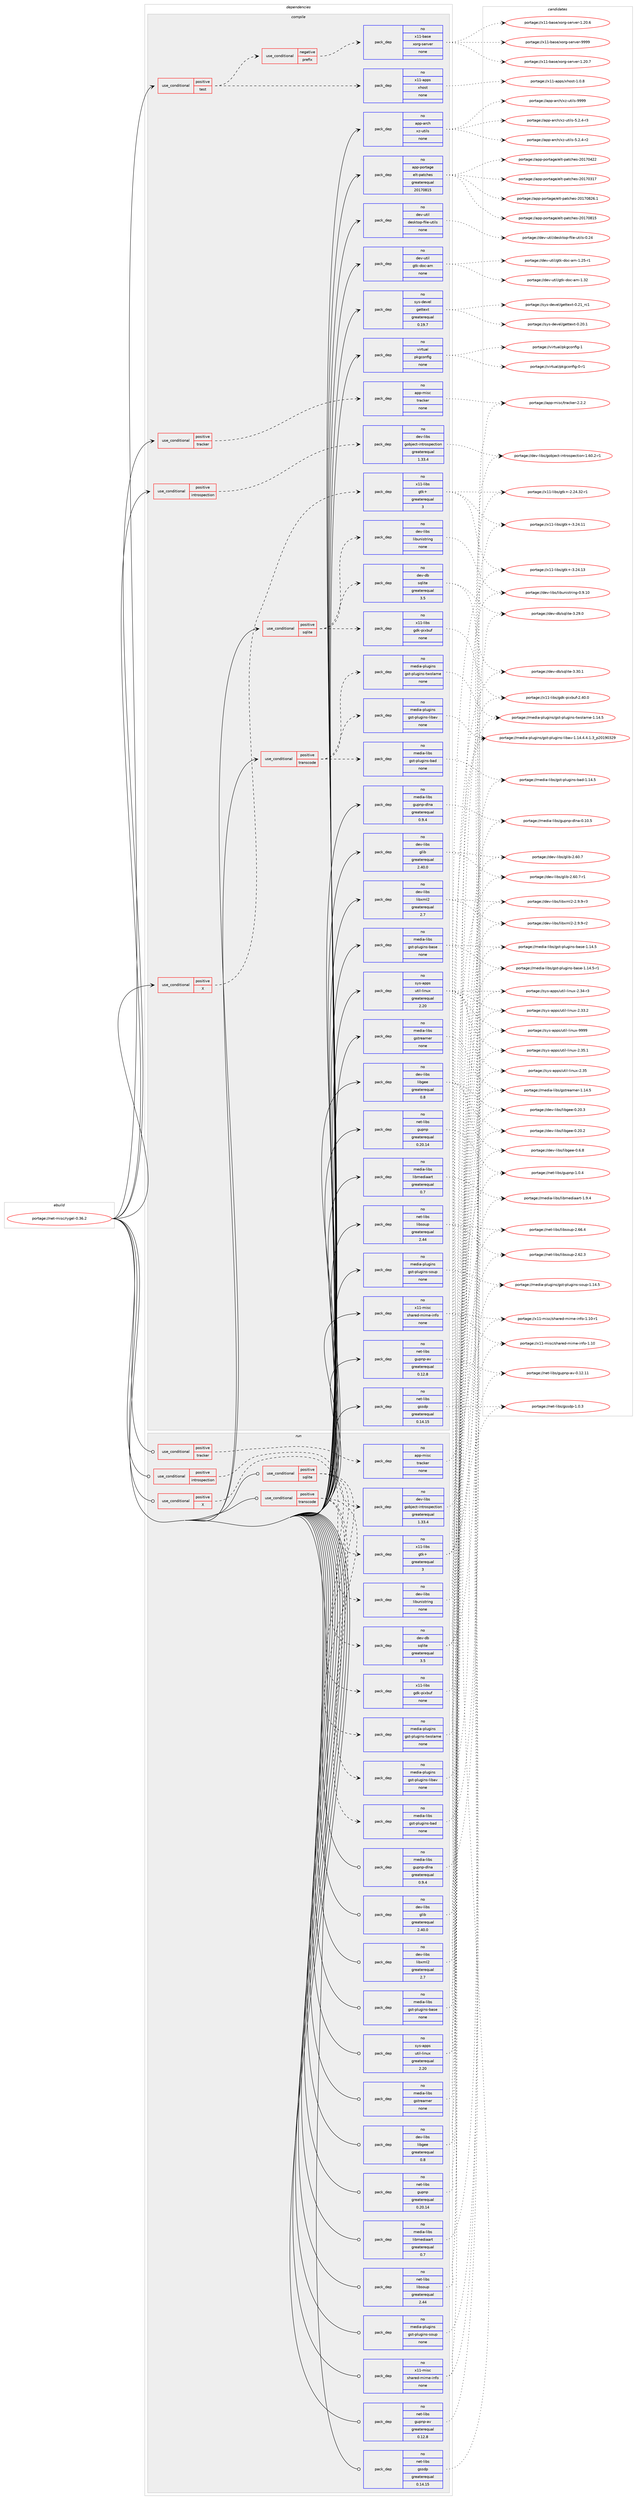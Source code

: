 digraph prolog {

# *************
# Graph options
# *************

newrank=true;
concentrate=true;
compound=true;
graph [rankdir=LR,fontname=Helvetica,fontsize=10,ranksep=1.5];#, ranksep=2.5, nodesep=0.2];
edge  [arrowhead=vee];
node  [fontname=Helvetica,fontsize=10];

# **********
# The ebuild
# **********

subgraph cluster_leftcol {
color=gray;
rank=same;
label=<<i>ebuild</i>>;
id [label="portage://net-misc/rygel-0.36.2", color=red, width=4, href="../net-misc/rygel-0.36.2.svg"];
}

# ****************
# The dependencies
# ****************

subgraph cluster_midcol {
color=gray;
label=<<i>dependencies</i>>;
subgraph cluster_compile {
fillcolor="#eeeeee";
style=filled;
label=<<i>compile</i>>;
subgraph cond25374 {
dependency123563 [label=<<TABLE BORDER="0" CELLBORDER="1" CELLSPACING="0" CELLPADDING="4"><TR><TD ROWSPAN="3" CELLPADDING="10">use_conditional</TD></TR><TR><TD>positive</TD></TR><TR><TD>X</TD></TR></TABLE>>, shape=none, color=red];
subgraph pack96148 {
dependency123564 [label=<<TABLE BORDER="0" CELLBORDER="1" CELLSPACING="0" CELLPADDING="4" WIDTH="220"><TR><TD ROWSPAN="6" CELLPADDING="30">pack_dep</TD></TR><TR><TD WIDTH="110">no</TD></TR><TR><TD>x11-libs</TD></TR><TR><TD>gtk+</TD></TR><TR><TD>greaterequal</TD></TR><TR><TD>3</TD></TR></TABLE>>, shape=none, color=blue];
}
dependency123563:e -> dependency123564:w [weight=20,style="dashed",arrowhead="vee"];
}
id:e -> dependency123563:w [weight=20,style="solid",arrowhead="vee"];
subgraph cond25375 {
dependency123565 [label=<<TABLE BORDER="0" CELLBORDER="1" CELLSPACING="0" CELLPADDING="4"><TR><TD ROWSPAN="3" CELLPADDING="10">use_conditional</TD></TR><TR><TD>positive</TD></TR><TR><TD>introspection</TD></TR></TABLE>>, shape=none, color=red];
subgraph pack96149 {
dependency123566 [label=<<TABLE BORDER="0" CELLBORDER="1" CELLSPACING="0" CELLPADDING="4" WIDTH="220"><TR><TD ROWSPAN="6" CELLPADDING="30">pack_dep</TD></TR><TR><TD WIDTH="110">no</TD></TR><TR><TD>dev-libs</TD></TR><TR><TD>gobject-introspection</TD></TR><TR><TD>greaterequal</TD></TR><TR><TD>1.33.4</TD></TR></TABLE>>, shape=none, color=blue];
}
dependency123565:e -> dependency123566:w [weight=20,style="dashed",arrowhead="vee"];
}
id:e -> dependency123565:w [weight=20,style="solid",arrowhead="vee"];
subgraph cond25376 {
dependency123567 [label=<<TABLE BORDER="0" CELLBORDER="1" CELLSPACING="0" CELLPADDING="4"><TR><TD ROWSPAN="3" CELLPADDING="10">use_conditional</TD></TR><TR><TD>positive</TD></TR><TR><TD>sqlite</TD></TR></TABLE>>, shape=none, color=red];
subgraph pack96150 {
dependency123568 [label=<<TABLE BORDER="0" CELLBORDER="1" CELLSPACING="0" CELLPADDING="4" WIDTH="220"><TR><TD ROWSPAN="6" CELLPADDING="30">pack_dep</TD></TR><TR><TD WIDTH="110">no</TD></TR><TR><TD>dev-db</TD></TR><TR><TD>sqlite</TD></TR><TR><TD>greaterequal</TD></TR><TR><TD>3.5</TD></TR></TABLE>>, shape=none, color=blue];
}
dependency123567:e -> dependency123568:w [weight=20,style="dashed",arrowhead="vee"];
subgraph pack96151 {
dependency123569 [label=<<TABLE BORDER="0" CELLBORDER="1" CELLSPACING="0" CELLPADDING="4" WIDTH="220"><TR><TD ROWSPAN="6" CELLPADDING="30">pack_dep</TD></TR><TR><TD WIDTH="110">no</TD></TR><TR><TD>dev-libs</TD></TR><TR><TD>libunistring</TD></TR><TR><TD>none</TD></TR><TR><TD></TD></TR></TABLE>>, shape=none, color=blue];
}
dependency123567:e -> dependency123569:w [weight=20,style="dashed",arrowhead="vee"];
subgraph pack96152 {
dependency123570 [label=<<TABLE BORDER="0" CELLBORDER="1" CELLSPACING="0" CELLPADDING="4" WIDTH="220"><TR><TD ROWSPAN="6" CELLPADDING="30">pack_dep</TD></TR><TR><TD WIDTH="110">no</TD></TR><TR><TD>x11-libs</TD></TR><TR><TD>gdk-pixbuf</TD></TR><TR><TD>none</TD></TR><TR><TD></TD></TR></TABLE>>, shape=none, color=blue];
}
dependency123567:e -> dependency123570:w [weight=20,style="dashed",arrowhead="vee"];
}
id:e -> dependency123567:w [weight=20,style="solid",arrowhead="vee"];
subgraph cond25377 {
dependency123571 [label=<<TABLE BORDER="0" CELLBORDER="1" CELLSPACING="0" CELLPADDING="4"><TR><TD ROWSPAN="3" CELLPADDING="10">use_conditional</TD></TR><TR><TD>positive</TD></TR><TR><TD>test</TD></TR></TABLE>>, shape=none, color=red];
subgraph cond25378 {
dependency123572 [label=<<TABLE BORDER="0" CELLBORDER="1" CELLSPACING="0" CELLPADDING="4"><TR><TD ROWSPAN="3" CELLPADDING="10">use_conditional</TD></TR><TR><TD>negative</TD></TR><TR><TD>prefix</TD></TR></TABLE>>, shape=none, color=red];
subgraph pack96153 {
dependency123573 [label=<<TABLE BORDER="0" CELLBORDER="1" CELLSPACING="0" CELLPADDING="4" WIDTH="220"><TR><TD ROWSPAN="6" CELLPADDING="30">pack_dep</TD></TR><TR><TD WIDTH="110">no</TD></TR><TR><TD>x11-base</TD></TR><TR><TD>xorg-server</TD></TR><TR><TD>none</TD></TR><TR><TD></TD></TR></TABLE>>, shape=none, color=blue];
}
dependency123572:e -> dependency123573:w [weight=20,style="dashed",arrowhead="vee"];
}
dependency123571:e -> dependency123572:w [weight=20,style="dashed",arrowhead="vee"];
subgraph pack96154 {
dependency123574 [label=<<TABLE BORDER="0" CELLBORDER="1" CELLSPACING="0" CELLPADDING="4" WIDTH="220"><TR><TD ROWSPAN="6" CELLPADDING="30">pack_dep</TD></TR><TR><TD WIDTH="110">no</TD></TR><TR><TD>x11-apps</TD></TR><TR><TD>xhost</TD></TR><TR><TD>none</TD></TR><TR><TD></TD></TR></TABLE>>, shape=none, color=blue];
}
dependency123571:e -> dependency123574:w [weight=20,style="dashed",arrowhead="vee"];
}
id:e -> dependency123571:w [weight=20,style="solid",arrowhead="vee"];
subgraph cond25379 {
dependency123575 [label=<<TABLE BORDER="0" CELLBORDER="1" CELLSPACING="0" CELLPADDING="4"><TR><TD ROWSPAN="3" CELLPADDING="10">use_conditional</TD></TR><TR><TD>positive</TD></TR><TR><TD>tracker</TD></TR></TABLE>>, shape=none, color=red];
subgraph pack96155 {
dependency123576 [label=<<TABLE BORDER="0" CELLBORDER="1" CELLSPACING="0" CELLPADDING="4" WIDTH="220"><TR><TD ROWSPAN="6" CELLPADDING="30">pack_dep</TD></TR><TR><TD WIDTH="110">no</TD></TR><TR><TD>app-misc</TD></TR><TR><TD>tracker</TD></TR><TR><TD>none</TD></TR><TR><TD></TD></TR></TABLE>>, shape=none, color=blue];
}
dependency123575:e -> dependency123576:w [weight=20,style="dashed",arrowhead="vee"];
}
id:e -> dependency123575:w [weight=20,style="solid",arrowhead="vee"];
subgraph cond25380 {
dependency123577 [label=<<TABLE BORDER="0" CELLBORDER="1" CELLSPACING="0" CELLPADDING="4"><TR><TD ROWSPAN="3" CELLPADDING="10">use_conditional</TD></TR><TR><TD>positive</TD></TR><TR><TD>transcode</TD></TR></TABLE>>, shape=none, color=red];
subgraph pack96156 {
dependency123578 [label=<<TABLE BORDER="0" CELLBORDER="1" CELLSPACING="0" CELLPADDING="4" WIDTH="220"><TR><TD ROWSPAN="6" CELLPADDING="30">pack_dep</TD></TR><TR><TD WIDTH="110">no</TD></TR><TR><TD>media-libs</TD></TR><TR><TD>gst-plugins-bad</TD></TR><TR><TD>none</TD></TR><TR><TD></TD></TR></TABLE>>, shape=none, color=blue];
}
dependency123577:e -> dependency123578:w [weight=20,style="dashed",arrowhead="vee"];
subgraph pack96157 {
dependency123579 [label=<<TABLE BORDER="0" CELLBORDER="1" CELLSPACING="0" CELLPADDING="4" WIDTH="220"><TR><TD ROWSPAN="6" CELLPADDING="30">pack_dep</TD></TR><TR><TD WIDTH="110">no</TD></TR><TR><TD>media-plugins</TD></TR><TR><TD>gst-plugins-twolame</TD></TR><TR><TD>none</TD></TR><TR><TD></TD></TR></TABLE>>, shape=none, color=blue];
}
dependency123577:e -> dependency123579:w [weight=20,style="dashed",arrowhead="vee"];
subgraph pack96158 {
dependency123580 [label=<<TABLE BORDER="0" CELLBORDER="1" CELLSPACING="0" CELLPADDING="4" WIDTH="220"><TR><TD ROWSPAN="6" CELLPADDING="30">pack_dep</TD></TR><TR><TD WIDTH="110">no</TD></TR><TR><TD>media-plugins</TD></TR><TR><TD>gst-plugins-libav</TD></TR><TR><TD>none</TD></TR><TR><TD></TD></TR></TABLE>>, shape=none, color=blue];
}
dependency123577:e -> dependency123580:w [weight=20,style="dashed",arrowhead="vee"];
}
id:e -> dependency123577:w [weight=20,style="solid",arrowhead="vee"];
subgraph pack96159 {
dependency123581 [label=<<TABLE BORDER="0" CELLBORDER="1" CELLSPACING="0" CELLPADDING="4" WIDTH="220"><TR><TD ROWSPAN="6" CELLPADDING="30">pack_dep</TD></TR><TR><TD WIDTH="110">no</TD></TR><TR><TD>app-arch</TD></TR><TR><TD>xz-utils</TD></TR><TR><TD>none</TD></TR><TR><TD></TD></TR></TABLE>>, shape=none, color=blue];
}
id:e -> dependency123581:w [weight=20,style="solid",arrowhead="vee"];
subgraph pack96160 {
dependency123582 [label=<<TABLE BORDER="0" CELLBORDER="1" CELLSPACING="0" CELLPADDING="4" WIDTH="220"><TR><TD ROWSPAN="6" CELLPADDING="30">pack_dep</TD></TR><TR><TD WIDTH="110">no</TD></TR><TR><TD>app-portage</TD></TR><TR><TD>elt-patches</TD></TR><TR><TD>greaterequal</TD></TR><TR><TD>20170815</TD></TR></TABLE>>, shape=none, color=blue];
}
id:e -> dependency123582:w [weight=20,style="solid",arrowhead="vee"];
subgraph pack96161 {
dependency123583 [label=<<TABLE BORDER="0" CELLBORDER="1" CELLSPACING="0" CELLPADDING="4" WIDTH="220"><TR><TD ROWSPAN="6" CELLPADDING="30">pack_dep</TD></TR><TR><TD WIDTH="110">no</TD></TR><TR><TD>dev-libs</TD></TR><TR><TD>glib</TD></TR><TR><TD>greaterequal</TD></TR><TR><TD>2.40.0</TD></TR></TABLE>>, shape=none, color=blue];
}
id:e -> dependency123583:w [weight=20,style="solid",arrowhead="vee"];
subgraph pack96162 {
dependency123584 [label=<<TABLE BORDER="0" CELLBORDER="1" CELLSPACING="0" CELLPADDING="4" WIDTH="220"><TR><TD ROWSPAN="6" CELLPADDING="30">pack_dep</TD></TR><TR><TD WIDTH="110">no</TD></TR><TR><TD>dev-libs</TD></TR><TR><TD>libgee</TD></TR><TR><TD>greaterequal</TD></TR><TR><TD>0.8</TD></TR></TABLE>>, shape=none, color=blue];
}
id:e -> dependency123584:w [weight=20,style="solid",arrowhead="vee"];
subgraph pack96163 {
dependency123585 [label=<<TABLE BORDER="0" CELLBORDER="1" CELLSPACING="0" CELLPADDING="4" WIDTH="220"><TR><TD ROWSPAN="6" CELLPADDING="30">pack_dep</TD></TR><TR><TD WIDTH="110">no</TD></TR><TR><TD>dev-libs</TD></TR><TR><TD>libxml2</TD></TR><TR><TD>greaterequal</TD></TR><TR><TD>2.7</TD></TR></TABLE>>, shape=none, color=blue];
}
id:e -> dependency123585:w [weight=20,style="solid",arrowhead="vee"];
subgraph pack96164 {
dependency123586 [label=<<TABLE BORDER="0" CELLBORDER="1" CELLSPACING="0" CELLPADDING="4" WIDTH="220"><TR><TD ROWSPAN="6" CELLPADDING="30">pack_dep</TD></TR><TR><TD WIDTH="110">no</TD></TR><TR><TD>dev-util</TD></TR><TR><TD>desktop-file-utils</TD></TR><TR><TD>none</TD></TR><TR><TD></TD></TR></TABLE>>, shape=none, color=blue];
}
id:e -> dependency123586:w [weight=20,style="solid",arrowhead="vee"];
subgraph pack96165 {
dependency123587 [label=<<TABLE BORDER="0" CELLBORDER="1" CELLSPACING="0" CELLPADDING="4" WIDTH="220"><TR><TD ROWSPAN="6" CELLPADDING="30">pack_dep</TD></TR><TR><TD WIDTH="110">no</TD></TR><TR><TD>dev-util</TD></TR><TR><TD>gtk-doc-am</TD></TR><TR><TD>none</TD></TR><TR><TD></TD></TR></TABLE>>, shape=none, color=blue];
}
id:e -> dependency123587:w [weight=20,style="solid",arrowhead="vee"];
subgraph pack96166 {
dependency123588 [label=<<TABLE BORDER="0" CELLBORDER="1" CELLSPACING="0" CELLPADDING="4" WIDTH="220"><TR><TD ROWSPAN="6" CELLPADDING="30">pack_dep</TD></TR><TR><TD WIDTH="110">no</TD></TR><TR><TD>media-libs</TD></TR><TR><TD>gst-plugins-base</TD></TR><TR><TD>none</TD></TR><TR><TD></TD></TR></TABLE>>, shape=none, color=blue];
}
id:e -> dependency123588:w [weight=20,style="solid",arrowhead="vee"];
subgraph pack96167 {
dependency123589 [label=<<TABLE BORDER="0" CELLBORDER="1" CELLSPACING="0" CELLPADDING="4" WIDTH="220"><TR><TD ROWSPAN="6" CELLPADDING="30">pack_dep</TD></TR><TR><TD WIDTH="110">no</TD></TR><TR><TD>media-libs</TD></TR><TR><TD>gstreamer</TD></TR><TR><TD>none</TD></TR><TR><TD></TD></TR></TABLE>>, shape=none, color=blue];
}
id:e -> dependency123589:w [weight=20,style="solid",arrowhead="vee"];
subgraph pack96168 {
dependency123590 [label=<<TABLE BORDER="0" CELLBORDER="1" CELLSPACING="0" CELLPADDING="4" WIDTH="220"><TR><TD ROWSPAN="6" CELLPADDING="30">pack_dep</TD></TR><TR><TD WIDTH="110">no</TD></TR><TR><TD>media-libs</TD></TR><TR><TD>gupnp-dlna</TD></TR><TR><TD>greaterequal</TD></TR><TR><TD>0.9.4</TD></TR></TABLE>>, shape=none, color=blue];
}
id:e -> dependency123590:w [weight=20,style="solid",arrowhead="vee"];
subgraph pack96169 {
dependency123591 [label=<<TABLE BORDER="0" CELLBORDER="1" CELLSPACING="0" CELLPADDING="4" WIDTH="220"><TR><TD ROWSPAN="6" CELLPADDING="30">pack_dep</TD></TR><TR><TD WIDTH="110">no</TD></TR><TR><TD>media-libs</TD></TR><TR><TD>libmediaart</TD></TR><TR><TD>greaterequal</TD></TR><TR><TD>0.7</TD></TR></TABLE>>, shape=none, color=blue];
}
id:e -> dependency123591:w [weight=20,style="solid",arrowhead="vee"];
subgraph pack96170 {
dependency123592 [label=<<TABLE BORDER="0" CELLBORDER="1" CELLSPACING="0" CELLPADDING="4" WIDTH="220"><TR><TD ROWSPAN="6" CELLPADDING="30">pack_dep</TD></TR><TR><TD WIDTH="110">no</TD></TR><TR><TD>media-plugins</TD></TR><TR><TD>gst-plugins-soup</TD></TR><TR><TD>none</TD></TR><TR><TD></TD></TR></TABLE>>, shape=none, color=blue];
}
id:e -> dependency123592:w [weight=20,style="solid",arrowhead="vee"];
subgraph pack96171 {
dependency123593 [label=<<TABLE BORDER="0" CELLBORDER="1" CELLSPACING="0" CELLPADDING="4" WIDTH="220"><TR><TD ROWSPAN="6" CELLPADDING="30">pack_dep</TD></TR><TR><TD WIDTH="110">no</TD></TR><TR><TD>net-libs</TD></TR><TR><TD>gssdp</TD></TR><TR><TD>greaterequal</TD></TR><TR><TD>0.14.15</TD></TR></TABLE>>, shape=none, color=blue];
}
id:e -> dependency123593:w [weight=20,style="solid",arrowhead="vee"];
subgraph pack96172 {
dependency123594 [label=<<TABLE BORDER="0" CELLBORDER="1" CELLSPACING="0" CELLPADDING="4" WIDTH="220"><TR><TD ROWSPAN="6" CELLPADDING="30">pack_dep</TD></TR><TR><TD WIDTH="110">no</TD></TR><TR><TD>net-libs</TD></TR><TR><TD>gupnp</TD></TR><TR><TD>greaterequal</TD></TR><TR><TD>0.20.14</TD></TR></TABLE>>, shape=none, color=blue];
}
id:e -> dependency123594:w [weight=20,style="solid",arrowhead="vee"];
subgraph pack96173 {
dependency123595 [label=<<TABLE BORDER="0" CELLBORDER="1" CELLSPACING="0" CELLPADDING="4" WIDTH="220"><TR><TD ROWSPAN="6" CELLPADDING="30">pack_dep</TD></TR><TR><TD WIDTH="110">no</TD></TR><TR><TD>net-libs</TD></TR><TR><TD>gupnp-av</TD></TR><TR><TD>greaterequal</TD></TR><TR><TD>0.12.8</TD></TR></TABLE>>, shape=none, color=blue];
}
id:e -> dependency123595:w [weight=20,style="solid",arrowhead="vee"];
subgraph pack96174 {
dependency123596 [label=<<TABLE BORDER="0" CELLBORDER="1" CELLSPACING="0" CELLPADDING="4" WIDTH="220"><TR><TD ROWSPAN="6" CELLPADDING="30">pack_dep</TD></TR><TR><TD WIDTH="110">no</TD></TR><TR><TD>net-libs</TD></TR><TR><TD>libsoup</TD></TR><TR><TD>greaterequal</TD></TR><TR><TD>2.44</TD></TR></TABLE>>, shape=none, color=blue];
}
id:e -> dependency123596:w [weight=20,style="solid",arrowhead="vee"];
subgraph pack96175 {
dependency123597 [label=<<TABLE BORDER="0" CELLBORDER="1" CELLSPACING="0" CELLPADDING="4" WIDTH="220"><TR><TD ROWSPAN="6" CELLPADDING="30">pack_dep</TD></TR><TR><TD WIDTH="110">no</TD></TR><TR><TD>sys-apps</TD></TR><TR><TD>util-linux</TD></TR><TR><TD>greaterequal</TD></TR><TR><TD>2.20</TD></TR></TABLE>>, shape=none, color=blue];
}
id:e -> dependency123597:w [weight=20,style="solid",arrowhead="vee"];
subgraph pack96176 {
dependency123598 [label=<<TABLE BORDER="0" CELLBORDER="1" CELLSPACING="0" CELLPADDING="4" WIDTH="220"><TR><TD ROWSPAN="6" CELLPADDING="30">pack_dep</TD></TR><TR><TD WIDTH="110">no</TD></TR><TR><TD>sys-devel</TD></TR><TR><TD>gettext</TD></TR><TR><TD>greaterequal</TD></TR><TR><TD>0.19.7</TD></TR></TABLE>>, shape=none, color=blue];
}
id:e -> dependency123598:w [weight=20,style="solid",arrowhead="vee"];
subgraph pack96177 {
dependency123599 [label=<<TABLE BORDER="0" CELLBORDER="1" CELLSPACING="0" CELLPADDING="4" WIDTH="220"><TR><TD ROWSPAN="6" CELLPADDING="30">pack_dep</TD></TR><TR><TD WIDTH="110">no</TD></TR><TR><TD>virtual</TD></TR><TR><TD>pkgconfig</TD></TR><TR><TD>none</TD></TR><TR><TD></TD></TR></TABLE>>, shape=none, color=blue];
}
id:e -> dependency123599:w [weight=20,style="solid",arrowhead="vee"];
subgraph pack96178 {
dependency123600 [label=<<TABLE BORDER="0" CELLBORDER="1" CELLSPACING="0" CELLPADDING="4" WIDTH="220"><TR><TD ROWSPAN="6" CELLPADDING="30">pack_dep</TD></TR><TR><TD WIDTH="110">no</TD></TR><TR><TD>x11-misc</TD></TR><TR><TD>shared-mime-info</TD></TR><TR><TD>none</TD></TR><TR><TD></TD></TR></TABLE>>, shape=none, color=blue];
}
id:e -> dependency123600:w [weight=20,style="solid",arrowhead="vee"];
}
subgraph cluster_compileandrun {
fillcolor="#eeeeee";
style=filled;
label=<<i>compile and run</i>>;
}
subgraph cluster_run {
fillcolor="#eeeeee";
style=filled;
label=<<i>run</i>>;
subgraph cond25381 {
dependency123601 [label=<<TABLE BORDER="0" CELLBORDER="1" CELLSPACING="0" CELLPADDING="4"><TR><TD ROWSPAN="3" CELLPADDING="10">use_conditional</TD></TR><TR><TD>positive</TD></TR><TR><TD>X</TD></TR></TABLE>>, shape=none, color=red];
subgraph pack96179 {
dependency123602 [label=<<TABLE BORDER="0" CELLBORDER="1" CELLSPACING="0" CELLPADDING="4" WIDTH="220"><TR><TD ROWSPAN="6" CELLPADDING="30">pack_dep</TD></TR><TR><TD WIDTH="110">no</TD></TR><TR><TD>x11-libs</TD></TR><TR><TD>gtk+</TD></TR><TR><TD>greaterequal</TD></TR><TR><TD>3</TD></TR></TABLE>>, shape=none, color=blue];
}
dependency123601:e -> dependency123602:w [weight=20,style="dashed",arrowhead="vee"];
}
id:e -> dependency123601:w [weight=20,style="solid",arrowhead="odot"];
subgraph cond25382 {
dependency123603 [label=<<TABLE BORDER="0" CELLBORDER="1" CELLSPACING="0" CELLPADDING="4"><TR><TD ROWSPAN="3" CELLPADDING="10">use_conditional</TD></TR><TR><TD>positive</TD></TR><TR><TD>introspection</TD></TR></TABLE>>, shape=none, color=red];
subgraph pack96180 {
dependency123604 [label=<<TABLE BORDER="0" CELLBORDER="1" CELLSPACING="0" CELLPADDING="4" WIDTH="220"><TR><TD ROWSPAN="6" CELLPADDING="30">pack_dep</TD></TR><TR><TD WIDTH="110">no</TD></TR><TR><TD>dev-libs</TD></TR><TR><TD>gobject-introspection</TD></TR><TR><TD>greaterequal</TD></TR><TR><TD>1.33.4</TD></TR></TABLE>>, shape=none, color=blue];
}
dependency123603:e -> dependency123604:w [weight=20,style="dashed",arrowhead="vee"];
}
id:e -> dependency123603:w [weight=20,style="solid",arrowhead="odot"];
subgraph cond25383 {
dependency123605 [label=<<TABLE BORDER="0" CELLBORDER="1" CELLSPACING="0" CELLPADDING="4"><TR><TD ROWSPAN="3" CELLPADDING="10">use_conditional</TD></TR><TR><TD>positive</TD></TR><TR><TD>sqlite</TD></TR></TABLE>>, shape=none, color=red];
subgraph pack96181 {
dependency123606 [label=<<TABLE BORDER="0" CELLBORDER="1" CELLSPACING="0" CELLPADDING="4" WIDTH="220"><TR><TD ROWSPAN="6" CELLPADDING="30">pack_dep</TD></TR><TR><TD WIDTH="110">no</TD></TR><TR><TD>dev-db</TD></TR><TR><TD>sqlite</TD></TR><TR><TD>greaterequal</TD></TR><TR><TD>3.5</TD></TR></TABLE>>, shape=none, color=blue];
}
dependency123605:e -> dependency123606:w [weight=20,style="dashed",arrowhead="vee"];
subgraph pack96182 {
dependency123607 [label=<<TABLE BORDER="0" CELLBORDER="1" CELLSPACING="0" CELLPADDING="4" WIDTH="220"><TR><TD ROWSPAN="6" CELLPADDING="30">pack_dep</TD></TR><TR><TD WIDTH="110">no</TD></TR><TR><TD>dev-libs</TD></TR><TR><TD>libunistring</TD></TR><TR><TD>none</TD></TR><TR><TD></TD></TR></TABLE>>, shape=none, color=blue];
}
dependency123605:e -> dependency123607:w [weight=20,style="dashed",arrowhead="vee"];
subgraph pack96183 {
dependency123608 [label=<<TABLE BORDER="0" CELLBORDER="1" CELLSPACING="0" CELLPADDING="4" WIDTH="220"><TR><TD ROWSPAN="6" CELLPADDING="30">pack_dep</TD></TR><TR><TD WIDTH="110">no</TD></TR><TR><TD>x11-libs</TD></TR><TR><TD>gdk-pixbuf</TD></TR><TR><TD>none</TD></TR><TR><TD></TD></TR></TABLE>>, shape=none, color=blue];
}
dependency123605:e -> dependency123608:w [weight=20,style="dashed",arrowhead="vee"];
}
id:e -> dependency123605:w [weight=20,style="solid",arrowhead="odot"];
subgraph cond25384 {
dependency123609 [label=<<TABLE BORDER="0" CELLBORDER="1" CELLSPACING="0" CELLPADDING="4"><TR><TD ROWSPAN="3" CELLPADDING="10">use_conditional</TD></TR><TR><TD>positive</TD></TR><TR><TD>tracker</TD></TR></TABLE>>, shape=none, color=red];
subgraph pack96184 {
dependency123610 [label=<<TABLE BORDER="0" CELLBORDER="1" CELLSPACING="0" CELLPADDING="4" WIDTH="220"><TR><TD ROWSPAN="6" CELLPADDING="30">pack_dep</TD></TR><TR><TD WIDTH="110">no</TD></TR><TR><TD>app-misc</TD></TR><TR><TD>tracker</TD></TR><TR><TD>none</TD></TR><TR><TD></TD></TR></TABLE>>, shape=none, color=blue];
}
dependency123609:e -> dependency123610:w [weight=20,style="dashed",arrowhead="vee"];
}
id:e -> dependency123609:w [weight=20,style="solid",arrowhead="odot"];
subgraph cond25385 {
dependency123611 [label=<<TABLE BORDER="0" CELLBORDER="1" CELLSPACING="0" CELLPADDING="4"><TR><TD ROWSPAN="3" CELLPADDING="10">use_conditional</TD></TR><TR><TD>positive</TD></TR><TR><TD>transcode</TD></TR></TABLE>>, shape=none, color=red];
subgraph pack96185 {
dependency123612 [label=<<TABLE BORDER="0" CELLBORDER="1" CELLSPACING="0" CELLPADDING="4" WIDTH="220"><TR><TD ROWSPAN="6" CELLPADDING="30">pack_dep</TD></TR><TR><TD WIDTH="110">no</TD></TR><TR><TD>media-libs</TD></TR><TR><TD>gst-plugins-bad</TD></TR><TR><TD>none</TD></TR><TR><TD></TD></TR></TABLE>>, shape=none, color=blue];
}
dependency123611:e -> dependency123612:w [weight=20,style="dashed",arrowhead="vee"];
subgraph pack96186 {
dependency123613 [label=<<TABLE BORDER="0" CELLBORDER="1" CELLSPACING="0" CELLPADDING="4" WIDTH="220"><TR><TD ROWSPAN="6" CELLPADDING="30">pack_dep</TD></TR><TR><TD WIDTH="110">no</TD></TR><TR><TD>media-plugins</TD></TR><TR><TD>gst-plugins-twolame</TD></TR><TR><TD>none</TD></TR><TR><TD></TD></TR></TABLE>>, shape=none, color=blue];
}
dependency123611:e -> dependency123613:w [weight=20,style="dashed",arrowhead="vee"];
subgraph pack96187 {
dependency123614 [label=<<TABLE BORDER="0" CELLBORDER="1" CELLSPACING="0" CELLPADDING="4" WIDTH="220"><TR><TD ROWSPAN="6" CELLPADDING="30">pack_dep</TD></TR><TR><TD WIDTH="110">no</TD></TR><TR><TD>media-plugins</TD></TR><TR><TD>gst-plugins-libav</TD></TR><TR><TD>none</TD></TR><TR><TD></TD></TR></TABLE>>, shape=none, color=blue];
}
dependency123611:e -> dependency123614:w [weight=20,style="dashed",arrowhead="vee"];
}
id:e -> dependency123611:w [weight=20,style="solid",arrowhead="odot"];
subgraph pack96188 {
dependency123615 [label=<<TABLE BORDER="0" CELLBORDER="1" CELLSPACING="0" CELLPADDING="4" WIDTH="220"><TR><TD ROWSPAN="6" CELLPADDING="30">pack_dep</TD></TR><TR><TD WIDTH="110">no</TD></TR><TR><TD>dev-libs</TD></TR><TR><TD>glib</TD></TR><TR><TD>greaterequal</TD></TR><TR><TD>2.40.0</TD></TR></TABLE>>, shape=none, color=blue];
}
id:e -> dependency123615:w [weight=20,style="solid",arrowhead="odot"];
subgraph pack96189 {
dependency123616 [label=<<TABLE BORDER="0" CELLBORDER="1" CELLSPACING="0" CELLPADDING="4" WIDTH="220"><TR><TD ROWSPAN="6" CELLPADDING="30">pack_dep</TD></TR><TR><TD WIDTH="110">no</TD></TR><TR><TD>dev-libs</TD></TR><TR><TD>libgee</TD></TR><TR><TD>greaterequal</TD></TR><TR><TD>0.8</TD></TR></TABLE>>, shape=none, color=blue];
}
id:e -> dependency123616:w [weight=20,style="solid",arrowhead="odot"];
subgraph pack96190 {
dependency123617 [label=<<TABLE BORDER="0" CELLBORDER="1" CELLSPACING="0" CELLPADDING="4" WIDTH="220"><TR><TD ROWSPAN="6" CELLPADDING="30">pack_dep</TD></TR><TR><TD WIDTH="110">no</TD></TR><TR><TD>dev-libs</TD></TR><TR><TD>libxml2</TD></TR><TR><TD>greaterequal</TD></TR><TR><TD>2.7</TD></TR></TABLE>>, shape=none, color=blue];
}
id:e -> dependency123617:w [weight=20,style="solid",arrowhead="odot"];
subgraph pack96191 {
dependency123618 [label=<<TABLE BORDER="0" CELLBORDER="1" CELLSPACING="0" CELLPADDING="4" WIDTH="220"><TR><TD ROWSPAN="6" CELLPADDING="30">pack_dep</TD></TR><TR><TD WIDTH="110">no</TD></TR><TR><TD>media-libs</TD></TR><TR><TD>gst-plugins-base</TD></TR><TR><TD>none</TD></TR><TR><TD></TD></TR></TABLE>>, shape=none, color=blue];
}
id:e -> dependency123618:w [weight=20,style="solid",arrowhead="odot"];
subgraph pack96192 {
dependency123619 [label=<<TABLE BORDER="0" CELLBORDER="1" CELLSPACING="0" CELLPADDING="4" WIDTH="220"><TR><TD ROWSPAN="6" CELLPADDING="30">pack_dep</TD></TR><TR><TD WIDTH="110">no</TD></TR><TR><TD>media-libs</TD></TR><TR><TD>gstreamer</TD></TR><TR><TD>none</TD></TR><TR><TD></TD></TR></TABLE>>, shape=none, color=blue];
}
id:e -> dependency123619:w [weight=20,style="solid",arrowhead="odot"];
subgraph pack96193 {
dependency123620 [label=<<TABLE BORDER="0" CELLBORDER="1" CELLSPACING="0" CELLPADDING="4" WIDTH="220"><TR><TD ROWSPAN="6" CELLPADDING="30">pack_dep</TD></TR><TR><TD WIDTH="110">no</TD></TR><TR><TD>media-libs</TD></TR><TR><TD>gupnp-dlna</TD></TR><TR><TD>greaterequal</TD></TR><TR><TD>0.9.4</TD></TR></TABLE>>, shape=none, color=blue];
}
id:e -> dependency123620:w [weight=20,style="solid",arrowhead="odot"];
subgraph pack96194 {
dependency123621 [label=<<TABLE BORDER="0" CELLBORDER="1" CELLSPACING="0" CELLPADDING="4" WIDTH="220"><TR><TD ROWSPAN="6" CELLPADDING="30">pack_dep</TD></TR><TR><TD WIDTH="110">no</TD></TR><TR><TD>media-libs</TD></TR><TR><TD>libmediaart</TD></TR><TR><TD>greaterequal</TD></TR><TR><TD>0.7</TD></TR></TABLE>>, shape=none, color=blue];
}
id:e -> dependency123621:w [weight=20,style="solid",arrowhead="odot"];
subgraph pack96195 {
dependency123622 [label=<<TABLE BORDER="0" CELLBORDER="1" CELLSPACING="0" CELLPADDING="4" WIDTH="220"><TR><TD ROWSPAN="6" CELLPADDING="30">pack_dep</TD></TR><TR><TD WIDTH="110">no</TD></TR><TR><TD>media-plugins</TD></TR><TR><TD>gst-plugins-soup</TD></TR><TR><TD>none</TD></TR><TR><TD></TD></TR></TABLE>>, shape=none, color=blue];
}
id:e -> dependency123622:w [weight=20,style="solid",arrowhead="odot"];
subgraph pack96196 {
dependency123623 [label=<<TABLE BORDER="0" CELLBORDER="1" CELLSPACING="0" CELLPADDING="4" WIDTH="220"><TR><TD ROWSPAN="6" CELLPADDING="30">pack_dep</TD></TR><TR><TD WIDTH="110">no</TD></TR><TR><TD>net-libs</TD></TR><TR><TD>gssdp</TD></TR><TR><TD>greaterequal</TD></TR><TR><TD>0.14.15</TD></TR></TABLE>>, shape=none, color=blue];
}
id:e -> dependency123623:w [weight=20,style="solid",arrowhead="odot"];
subgraph pack96197 {
dependency123624 [label=<<TABLE BORDER="0" CELLBORDER="1" CELLSPACING="0" CELLPADDING="4" WIDTH="220"><TR><TD ROWSPAN="6" CELLPADDING="30">pack_dep</TD></TR><TR><TD WIDTH="110">no</TD></TR><TR><TD>net-libs</TD></TR><TR><TD>gupnp</TD></TR><TR><TD>greaterequal</TD></TR><TR><TD>0.20.14</TD></TR></TABLE>>, shape=none, color=blue];
}
id:e -> dependency123624:w [weight=20,style="solid",arrowhead="odot"];
subgraph pack96198 {
dependency123625 [label=<<TABLE BORDER="0" CELLBORDER="1" CELLSPACING="0" CELLPADDING="4" WIDTH="220"><TR><TD ROWSPAN="6" CELLPADDING="30">pack_dep</TD></TR><TR><TD WIDTH="110">no</TD></TR><TR><TD>net-libs</TD></TR><TR><TD>gupnp-av</TD></TR><TR><TD>greaterequal</TD></TR><TR><TD>0.12.8</TD></TR></TABLE>>, shape=none, color=blue];
}
id:e -> dependency123625:w [weight=20,style="solid",arrowhead="odot"];
subgraph pack96199 {
dependency123626 [label=<<TABLE BORDER="0" CELLBORDER="1" CELLSPACING="0" CELLPADDING="4" WIDTH="220"><TR><TD ROWSPAN="6" CELLPADDING="30">pack_dep</TD></TR><TR><TD WIDTH="110">no</TD></TR><TR><TD>net-libs</TD></TR><TR><TD>libsoup</TD></TR><TR><TD>greaterequal</TD></TR><TR><TD>2.44</TD></TR></TABLE>>, shape=none, color=blue];
}
id:e -> dependency123626:w [weight=20,style="solid",arrowhead="odot"];
subgraph pack96200 {
dependency123627 [label=<<TABLE BORDER="0" CELLBORDER="1" CELLSPACING="0" CELLPADDING="4" WIDTH="220"><TR><TD ROWSPAN="6" CELLPADDING="30">pack_dep</TD></TR><TR><TD WIDTH="110">no</TD></TR><TR><TD>sys-apps</TD></TR><TR><TD>util-linux</TD></TR><TR><TD>greaterequal</TD></TR><TR><TD>2.20</TD></TR></TABLE>>, shape=none, color=blue];
}
id:e -> dependency123627:w [weight=20,style="solid",arrowhead="odot"];
subgraph pack96201 {
dependency123628 [label=<<TABLE BORDER="0" CELLBORDER="1" CELLSPACING="0" CELLPADDING="4" WIDTH="220"><TR><TD ROWSPAN="6" CELLPADDING="30">pack_dep</TD></TR><TR><TD WIDTH="110">no</TD></TR><TR><TD>x11-misc</TD></TR><TR><TD>shared-mime-info</TD></TR><TR><TD>none</TD></TR><TR><TD></TD></TR></TABLE>>, shape=none, color=blue];
}
id:e -> dependency123628:w [weight=20,style="solid",arrowhead="odot"];
}
}

# **************
# The candidates
# **************

subgraph cluster_choices {
rank=same;
color=gray;
label=<<i>candidates</i>>;

subgraph choice96148 {
color=black;
nodesep=1;
choice1204949451081059811547103116107434551465052464951 [label="portage://x11-libs/gtk+-3.24.13", color=red, width=4,href="../x11-libs/gtk+-3.24.13.svg"];
choice1204949451081059811547103116107434551465052464949 [label="portage://x11-libs/gtk+-3.24.11", color=red, width=4,href="../x11-libs/gtk+-3.24.11.svg"];
choice12049494510810598115471031161074345504650524651504511449 [label="portage://x11-libs/gtk+-2.24.32-r1", color=red, width=4,href="../x11-libs/gtk+-2.24.32-r1.svg"];
dependency123564:e -> choice1204949451081059811547103116107434551465052464951:w [style=dotted,weight="100"];
dependency123564:e -> choice1204949451081059811547103116107434551465052464949:w [style=dotted,weight="100"];
dependency123564:e -> choice12049494510810598115471031161074345504650524651504511449:w [style=dotted,weight="100"];
}
subgraph choice96149 {
color=black;
nodesep=1;
choice10010111845108105981154710311198106101991164510511011611411111511210199116105111110454946544846504511449 [label="portage://dev-libs/gobject-introspection-1.60.2-r1", color=red, width=4,href="../dev-libs/gobject-introspection-1.60.2-r1.svg"];
dependency123566:e -> choice10010111845108105981154710311198106101991164510511011611411111511210199116105111110454946544846504511449:w [style=dotted,weight="100"];
}
subgraph choice96150 {
color=black;
nodesep=1;
choice10010111845100984711511310810511610145514651484649 [label="portage://dev-db/sqlite-3.30.1", color=red, width=4,href="../dev-db/sqlite-3.30.1.svg"];
choice10010111845100984711511310810511610145514650574648 [label="portage://dev-db/sqlite-3.29.0", color=red, width=4,href="../dev-db/sqlite-3.29.0.svg"];
dependency123568:e -> choice10010111845100984711511310810511610145514651484649:w [style=dotted,weight="100"];
dependency123568:e -> choice10010111845100984711511310810511610145514650574648:w [style=dotted,weight="100"];
}
subgraph choice96151 {
color=black;
nodesep=1;
choice1001011184510810598115471081059811711010511511611410511010345484657464948 [label="portage://dev-libs/libunistring-0.9.10", color=red, width=4,href="../dev-libs/libunistring-0.9.10.svg"];
dependency123569:e -> choice1001011184510810598115471081059811711010511511611410511010345484657464948:w [style=dotted,weight="100"];
}
subgraph choice96152 {
color=black;
nodesep=1;
choice1204949451081059811547103100107451121051209811710245504652484648 [label="portage://x11-libs/gdk-pixbuf-2.40.0", color=red, width=4,href="../x11-libs/gdk-pixbuf-2.40.0.svg"];
dependency123570:e -> choice1204949451081059811547103100107451121051209811710245504652484648:w [style=dotted,weight="100"];
}
subgraph choice96153 {
color=black;
nodesep=1;
choice120494945989711510147120111114103451151011141181011144557575757 [label="portage://x11-base/xorg-server-9999", color=red, width=4,href="../x11-base/xorg-server-9999.svg"];
choice1204949459897115101471201111141034511510111411810111445494650484655 [label="portage://x11-base/xorg-server-1.20.7", color=red, width=4,href="../x11-base/xorg-server-1.20.7.svg"];
choice1204949459897115101471201111141034511510111411810111445494650484654 [label="portage://x11-base/xorg-server-1.20.6", color=red, width=4,href="../x11-base/xorg-server-1.20.6.svg"];
dependency123573:e -> choice120494945989711510147120111114103451151011141181011144557575757:w [style=dotted,weight="100"];
dependency123573:e -> choice1204949459897115101471201111141034511510111411810111445494650484655:w [style=dotted,weight="100"];
dependency123573:e -> choice1204949459897115101471201111141034511510111411810111445494650484654:w [style=dotted,weight="100"];
}
subgraph choice96154 {
color=black;
nodesep=1;
choice1204949459711211211547120104111115116454946484656 [label="portage://x11-apps/xhost-1.0.8", color=red, width=4,href="../x11-apps/xhost-1.0.8.svg"];
dependency123574:e -> choice1204949459711211211547120104111115116454946484656:w [style=dotted,weight="100"];
}
subgraph choice96155 {
color=black;
nodesep=1;
choice971121124510910511599471161149799107101114455046504650 [label="portage://app-misc/tracker-2.2.2", color=red, width=4,href="../app-misc/tracker-2.2.2.svg"];
dependency123576:e -> choice971121124510910511599471161149799107101114455046504650:w [style=dotted,weight="100"];
}
subgraph choice96156 {
color=black;
nodesep=1;
choice109101100105974510810598115471031151164511210811710310511011545989710045494649524653 [label="portage://media-libs/gst-plugins-bad-1.14.5", color=red, width=4,href="../media-libs/gst-plugins-bad-1.14.5.svg"];
dependency123578:e -> choice109101100105974510810598115471031151164511210811710310511011545989710045494649524653:w [style=dotted,weight="100"];
}
subgraph choice96157 {
color=black;
nodesep=1;
choice10910110010597451121081171031051101154710311511645112108117103105110115451161191111089710910145494649524653 [label="portage://media-plugins/gst-plugins-twolame-1.14.5", color=red, width=4,href="../media-plugins/gst-plugins-twolame-1.14.5.svg"];
dependency123579:e -> choice10910110010597451121081171031051101154710311511645112108117103105110115451161191111089710910145494649524653:w [style=dotted,weight="100"];
}
subgraph choice96158 {
color=black;
nodesep=1;
choice1091011001059745112108117103105110115471031151164511210811710310511011545108105989711845494649524652465246494651951125048495748515057 [label="portage://media-plugins/gst-plugins-libav-1.14.4.4.1.3_p20190329", color=red, width=4,href="../media-plugins/gst-plugins-libav-1.14.4.4.1.3_p20190329.svg"];
dependency123580:e -> choice1091011001059745112108117103105110115471031151164511210811710310511011545108105989711845494649524652465246494651951125048495748515057:w [style=dotted,weight="100"];
}
subgraph choice96159 {
color=black;
nodesep=1;
choice9711211245971149910447120122451171161051081154557575757 [label="portage://app-arch/xz-utils-9999", color=red, width=4,href="../app-arch/xz-utils-9999.svg"];
choice9711211245971149910447120122451171161051081154553465046524511451 [label="portage://app-arch/xz-utils-5.2.4-r3", color=red, width=4,href="../app-arch/xz-utils-5.2.4-r3.svg"];
choice9711211245971149910447120122451171161051081154553465046524511450 [label="portage://app-arch/xz-utils-5.2.4-r2", color=red, width=4,href="../app-arch/xz-utils-5.2.4-r2.svg"];
dependency123581:e -> choice9711211245971149910447120122451171161051081154557575757:w [style=dotted,weight="100"];
dependency123581:e -> choice9711211245971149910447120122451171161051081154553465046524511451:w [style=dotted,weight="100"];
dependency123581:e -> choice9711211245971149910447120122451171161051081154553465046524511450:w [style=dotted,weight="100"];
}
subgraph choice96160 {
color=black;
nodesep=1;
choice971121124511211111411697103101471011081164511297116991041011154550484955485650544649 [label="portage://app-portage/elt-patches-20170826.1", color=red, width=4,href="../app-portage/elt-patches-20170826.1.svg"];
choice97112112451121111141169710310147101108116451129711699104101115455048495548564953 [label="portage://app-portage/elt-patches-20170815", color=red, width=4,href="../app-portage/elt-patches-20170815.svg"];
choice97112112451121111141169710310147101108116451129711699104101115455048495548525050 [label="portage://app-portage/elt-patches-20170422", color=red, width=4,href="../app-portage/elt-patches-20170422.svg"];
choice97112112451121111141169710310147101108116451129711699104101115455048495548514955 [label="portage://app-portage/elt-patches-20170317", color=red, width=4,href="../app-portage/elt-patches-20170317.svg"];
dependency123582:e -> choice971121124511211111411697103101471011081164511297116991041011154550484955485650544649:w [style=dotted,weight="100"];
dependency123582:e -> choice97112112451121111141169710310147101108116451129711699104101115455048495548564953:w [style=dotted,weight="100"];
dependency123582:e -> choice97112112451121111141169710310147101108116451129711699104101115455048495548525050:w [style=dotted,weight="100"];
dependency123582:e -> choice97112112451121111141169710310147101108116451129711699104101115455048495548514955:w [style=dotted,weight="100"];
}
subgraph choice96161 {
color=black;
nodesep=1;
choice10010111845108105981154710310810598455046544846554511449 [label="portage://dev-libs/glib-2.60.7-r1", color=red, width=4,href="../dev-libs/glib-2.60.7-r1.svg"];
choice1001011184510810598115471031081059845504654484655 [label="portage://dev-libs/glib-2.60.7", color=red, width=4,href="../dev-libs/glib-2.60.7.svg"];
dependency123583:e -> choice10010111845108105981154710310810598455046544846554511449:w [style=dotted,weight="100"];
dependency123583:e -> choice1001011184510810598115471031081059845504654484655:w [style=dotted,weight="100"];
}
subgraph choice96162 {
color=black;
nodesep=1;
choice10010111845108105981154710810598103101101454846544656 [label="portage://dev-libs/libgee-0.6.8", color=red, width=4,href="../dev-libs/libgee-0.6.8.svg"];
choice1001011184510810598115471081059810310110145484650484651 [label="portage://dev-libs/libgee-0.20.3", color=red, width=4,href="../dev-libs/libgee-0.20.3.svg"];
choice1001011184510810598115471081059810310110145484650484650 [label="portage://dev-libs/libgee-0.20.2", color=red, width=4,href="../dev-libs/libgee-0.20.2.svg"];
dependency123584:e -> choice10010111845108105981154710810598103101101454846544656:w [style=dotted,weight="100"];
dependency123584:e -> choice1001011184510810598115471081059810310110145484650484651:w [style=dotted,weight="100"];
dependency123584:e -> choice1001011184510810598115471081059810310110145484650484650:w [style=dotted,weight="100"];
}
subgraph choice96163 {
color=black;
nodesep=1;
choice10010111845108105981154710810598120109108504550465746574511451 [label="portage://dev-libs/libxml2-2.9.9-r3", color=red, width=4,href="../dev-libs/libxml2-2.9.9-r3.svg"];
choice10010111845108105981154710810598120109108504550465746574511450 [label="portage://dev-libs/libxml2-2.9.9-r2", color=red, width=4,href="../dev-libs/libxml2-2.9.9-r2.svg"];
dependency123585:e -> choice10010111845108105981154710810598120109108504550465746574511451:w [style=dotted,weight="100"];
dependency123585:e -> choice10010111845108105981154710810598120109108504550465746574511450:w [style=dotted,weight="100"];
}
subgraph choice96164 {
color=black;
nodesep=1;
choice100101118451171161051084710010111510711611111245102105108101451171161051081154548465052 [label="portage://dev-util/desktop-file-utils-0.24", color=red, width=4,href="../dev-util/desktop-file-utils-0.24.svg"];
dependency123586:e -> choice100101118451171161051084710010111510711611111245102105108101451171161051081154548465052:w [style=dotted,weight="100"];
}
subgraph choice96165 {
color=black;
nodesep=1;
choice1001011184511711610510847103116107451001119945971094549465150 [label="portage://dev-util/gtk-doc-am-1.32", color=red, width=4,href="../dev-util/gtk-doc-am-1.32.svg"];
choice10010111845117116105108471031161074510011199459710945494650534511449 [label="portage://dev-util/gtk-doc-am-1.25-r1", color=red, width=4,href="../dev-util/gtk-doc-am-1.25-r1.svg"];
dependency123587:e -> choice1001011184511711610510847103116107451001119945971094549465150:w [style=dotted,weight="100"];
dependency123587:e -> choice10010111845117116105108471031161074510011199459710945494650534511449:w [style=dotted,weight="100"];
}
subgraph choice96166 {
color=black;
nodesep=1;
choice1091011001059745108105981154710311511645112108117103105110115459897115101454946495246534511449 [label="portage://media-libs/gst-plugins-base-1.14.5-r1", color=red, width=4,href="../media-libs/gst-plugins-base-1.14.5-r1.svg"];
choice109101100105974510810598115471031151164511210811710310511011545989711510145494649524653 [label="portage://media-libs/gst-plugins-base-1.14.5", color=red, width=4,href="../media-libs/gst-plugins-base-1.14.5.svg"];
dependency123588:e -> choice1091011001059745108105981154710311511645112108117103105110115459897115101454946495246534511449:w [style=dotted,weight="100"];
dependency123588:e -> choice109101100105974510810598115471031151164511210811710310511011545989711510145494649524653:w [style=dotted,weight="100"];
}
subgraph choice96167 {
color=black;
nodesep=1;
choice109101100105974510810598115471031151161141019710910111445494649524653 [label="portage://media-libs/gstreamer-1.14.5", color=red, width=4,href="../media-libs/gstreamer-1.14.5.svg"];
dependency123589:e -> choice109101100105974510810598115471031151161141019710910111445494649524653:w [style=dotted,weight="100"];
}
subgraph choice96168 {
color=black;
nodesep=1;
choice10910110010597451081059811547103117112110112451001081109745484649484653 [label="portage://media-libs/gupnp-dlna-0.10.5", color=red, width=4,href="../media-libs/gupnp-dlna-0.10.5.svg"];
dependency123590:e -> choice10910110010597451081059811547103117112110112451001081109745484649484653:w [style=dotted,weight="100"];
}
subgraph choice96169 {
color=black;
nodesep=1;
choice10910110010597451081059811547108105981091011001059797114116454946574652 [label="portage://media-libs/libmediaart-1.9.4", color=red, width=4,href="../media-libs/libmediaart-1.9.4.svg"];
dependency123591:e -> choice10910110010597451081059811547108105981091011001059797114116454946574652:w [style=dotted,weight="100"];
}
subgraph choice96170 {
color=black;
nodesep=1;
choice109101100105974511210811710310511011547103115116451121081171031051101154511511111711245494649524653 [label="portage://media-plugins/gst-plugins-soup-1.14.5", color=red, width=4,href="../media-plugins/gst-plugins-soup-1.14.5.svg"];
dependency123592:e -> choice109101100105974511210811710310511011547103115116451121081171031051101154511511111711245494649524653:w [style=dotted,weight="100"];
}
subgraph choice96171 {
color=black;
nodesep=1;
choice110101116451081059811547103115115100112454946484651 [label="portage://net-libs/gssdp-1.0.3", color=red, width=4,href="../net-libs/gssdp-1.0.3.svg"];
dependency123593:e -> choice110101116451081059811547103115115100112454946484651:w [style=dotted,weight="100"];
}
subgraph choice96172 {
color=black;
nodesep=1;
choice110101116451081059811547103117112110112454946484652 [label="portage://net-libs/gupnp-1.0.4", color=red, width=4,href="../net-libs/gupnp-1.0.4.svg"];
dependency123594:e -> choice110101116451081059811547103117112110112454946484652:w [style=dotted,weight="100"];
}
subgraph choice96173 {
color=black;
nodesep=1;
choice11010111645108105981154710311711211011245971184548464950464949 [label="portage://net-libs/gupnp-av-0.12.11", color=red, width=4,href="../net-libs/gupnp-av-0.12.11.svg"];
dependency123595:e -> choice11010111645108105981154710311711211011245971184548464950464949:w [style=dotted,weight="100"];
}
subgraph choice96174 {
color=black;
nodesep=1;
choice1101011164510810598115471081059811511111711245504654544652 [label="portage://net-libs/libsoup-2.66.4", color=red, width=4,href="../net-libs/libsoup-2.66.4.svg"];
choice1101011164510810598115471081059811511111711245504654504651 [label="portage://net-libs/libsoup-2.62.3", color=red, width=4,href="../net-libs/libsoup-2.62.3.svg"];
dependency123596:e -> choice1101011164510810598115471081059811511111711245504654544652:w [style=dotted,weight="100"];
dependency123596:e -> choice1101011164510810598115471081059811511111711245504654504651:w [style=dotted,weight="100"];
}
subgraph choice96175 {
color=black;
nodesep=1;
choice115121115459711211211547117116105108451081051101171204557575757 [label="portage://sys-apps/util-linux-9999", color=red, width=4,href="../sys-apps/util-linux-9999.svg"];
choice1151211154597112112115471171161051084510810511011712045504651534649 [label="portage://sys-apps/util-linux-2.35.1", color=red, width=4,href="../sys-apps/util-linux-2.35.1.svg"];
choice115121115459711211211547117116105108451081051101171204550465153 [label="portage://sys-apps/util-linux-2.35", color=red, width=4,href="../sys-apps/util-linux-2.35.svg"];
choice1151211154597112112115471171161051084510810511011712045504651524511451 [label="portage://sys-apps/util-linux-2.34-r3", color=red, width=4,href="../sys-apps/util-linux-2.34-r3.svg"];
choice1151211154597112112115471171161051084510810511011712045504651514650 [label="portage://sys-apps/util-linux-2.33.2", color=red, width=4,href="../sys-apps/util-linux-2.33.2.svg"];
dependency123597:e -> choice115121115459711211211547117116105108451081051101171204557575757:w [style=dotted,weight="100"];
dependency123597:e -> choice1151211154597112112115471171161051084510810511011712045504651534649:w [style=dotted,weight="100"];
dependency123597:e -> choice115121115459711211211547117116105108451081051101171204550465153:w [style=dotted,weight="100"];
dependency123597:e -> choice1151211154597112112115471171161051084510810511011712045504651524511451:w [style=dotted,weight="100"];
dependency123597:e -> choice1151211154597112112115471171161051084510810511011712045504651514650:w [style=dotted,weight="100"];
}
subgraph choice96176 {
color=black;
nodesep=1;
choice11512111545100101118101108471031011161161011201164548465049951149949 [label="portage://sys-devel/gettext-0.21_rc1", color=red, width=4,href="../sys-devel/gettext-0.21_rc1.svg"];
choice115121115451001011181011084710310111611610112011645484650484649 [label="portage://sys-devel/gettext-0.20.1", color=red, width=4,href="../sys-devel/gettext-0.20.1.svg"];
dependency123598:e -> choice11512111545100101118101108471031011161161011201164548465049951149949:w [style=dotted,weight="100"];
dependency123598:e -> choice115121115451001011181011084710310111611610112011645484650484649:w [style=dotted,weight="100"];
}
subgraph choice96177 {
color=black;
nodesep=1;
choice1181051141161179710847112107103991111101021051034549 [label="portage://virtual/pkgconfig-1", color=red, width=4,href="../virtual/pkgconfig-1.svg"];
choice11810511411611797108471121071039911111010210510345484511449 [label="portage://virtual/pkgconfig-0-r1", color=red, width=4,href="../virtual/pkgconfig-0-r1.svg"];
dependency123599:e -> choice1181051141161179710847112107103991111101021051034549:w [style=dotted,weight="100"];
dependency123599:e -> choice11810511411611797108471121071039911111010210510345484511449:w [style=dotted,weight="100"];
}
subgraph choice96178 {
color=black;
nodesep=1;
choice120494945109105115994711510497114101100451091051091014510511010211145494649484511449 [label="portage://x11-misc/shared-mime-info-1.10-r1", color=red, width=4,href="../x11-misc/shared-mime-info-1.10-r1.svg"];
choice12049494510910511599471151049711410110045109105109101451051101021114549464948 [label="portage://x11-misc/shared-mime-info-1.10", color=red, width=4,href="../x11-misc/shared-mime-info-1.10.svg"];
dependency123600:e -> choice120494945109105115994711510497114101100451091051091014510511010211145494649484511449:w [style=dotted,weight="100"];
dependency123600:e -> choice12049494510910511599471151049711410110045109105109101451051101021114549464948:w [style=dotted,weight="100"];
}
subgraph choice96179 {
color=black;
nodesep=1;
choice1204949451081059811547103116107434551465052464951 [label="portage://x11-libs/gtk+-3.24.13", color=red, width=4,href="../x11-libs/gtk+-3.24.13.svg"];
choice1204949451081059811547103116107434551465052464949 [label="portage://x11-libs/gtk+-3.24.11", color=red, width=4,href="../x11-libs/gtk+-3.24.11.svg"];
choice12049494510810598115471031161074345504650524651504511449 [label="portage://x11-libs/gtk+-2.24.32-r1", color=red, width=4,href="../x11-libs/gtk+-2.24.32-r1.svg"];
dependency123602:e -> choice1204949451081059811547103116107434551465052464951:w [style=dotted,weight="100"];
dependency123602:e -> choice1204949451081059811547103116107434551465052464949:w [style=dotted,weight="100"];
dependency123602:e -> choice12049494510810598115471031161074345504650524651504511449:w [style=dotted,weight="100"];
}
subgraph choice96180 {
color=black;
nodesep=1;
choice10010111845108105981154710311198106101991164510511011611411111511210199116105111110454946544846504511449 [label="portage://dev-libs/gobject-introspection-1.60.2-r1", color=red, width=4,href="../dev-libs/gobject-introspection-1.60.2-r1.svg"];
dependency123604:e -> choice10010111845108105981154710311198106101991164510511011611411111511210199116105111110454946544846504511449:w [style=dotted,weight="100"];
}
subgraph choice96181 {
color=black;
nodesep=1;
choice10010111845100984711511310810511610145514651484649 [label="portage://dev-db/sqlite-3.30.1", color=red, width=4,href="../dev-db/sqlite-3.30.1.svg"];
choice10010111845100984711511310810511610145514650574648 [label="portage://dev-db/sqlite-3.29.0", color=red, width=4,href="../dev-db/sqlite-3.29.0.svg"];
dependency123606:e -> choice10010111845100984711511310810511610145514651484649:w [style=dotted,weight="100"];
dependency123606:e -> choice10010111845100984711511310810511610145514650574648:w [style=dotted,weight="100"];
}
subgraph choice96182 {
color=black;
nodesep=1;
choice1001011184510810598115471081059811711010511511611410511010345484657464948 [label="portage://dev-libs/libunistring-0.9.10", color=red, width=4,href="../dev-libs/libunistring-0.9.10.svg"];
dependency123607:e -> choice1001011184510810598115471081059811711010511511611410511010345484657464948:w [style=dotted,weight="100"];
}
subgraph choice96183 {
color=black;
nodesep=1;
choice1204949451081059811547103100107451121051209811710245504652484648 [label="portage://x11-libs/gdk-pixbuf-2.40.0", color=red, width=4,href="../x11-libs/gdk-pixbuf-2.40.0.svg"];
dependency123608:e -> choice1204949451081059811547103100107451121051209811710245504652484648:w [style=dotted,weight="100"];
}
subgraph choice96184 {
color=black;
nodesep=1;
choice971121124510910511599471161149799107101114455046504650 [label="portage://app-misc/tracker-2.2.2", color=red, width=4,href="../app-misc/tracker-2.2.2.svg"];
dependency123610:e -> choice971121124510910511599471161149799107101114455046504650:w [style=dotted,weight="100"];
}
subgraph choice96185 {
color=black;
nodesep=1;
choice109101100105974510810598115471031151164511210811710310511011545989710045494649524653 [label="portage://media-libs/gst-plugins-bad-1.14.5", color=red, width=4,href="../media-libs/gst-plugins-bad-1.14.5.svg"];
dependency123612:e -> choice109101100105974510810598115471031151164511210811710310511011545989710045494649524653:w [style=dotted,weight="100"];
}
subgraph choice96186 {
color=black;
nodesep=1;
choice10910110010597451121081171031051101154710311511645112108117103105110115451161191111089710910145494649524653 [label="portage://media-plugins/gst-plugins-twolame-1.14.5", color=red, width=4,href="../media-plugins/gst-plugins-twolame-1.14.5.svg"];
dependency123613:e -> choice10910110010597451121081171031051101154710311511645112108117103105110115451161191111089710910145494649524653:w [style=dotted,weight="100"];
}
subgraph choice96187 {
color=black;
nodesep=1;
choice1091011001059745112108117103105110115471031151164511210811710310511011545108105989711845494649524652465246494651951125048495748515057 [label="portage://media-plugins/gst-plugins-libav-1.14.4.4.1.3_p20190329", color=red, width=4,href="../media-plugins/gst-plugins-libav-1.14.4.4.1.3_p20190329.svg"];
dependency123614:e -> choice1091011001059745112108117103105110115471031151164511210811710310511011545108105989711845494649524652465246494651951125048495748515057:w [style=dotted,weight="100"];
}
subgraph choice96188 {
color=black;
nodesep=1;
choice10010111845108105981154710310810598455046544846554511449 [label="portage://dev-libs/glib-2.60.7-r1", color=red, width=4,href="../dev-libs/glib-2.60.7-r1.svg"];
choice1001011184510810598115471031081059845504654484655 [label="portage://dev-libs/glib-2.60.7", color=red, width=4,href="../dev-libs/glib-2.60.7.svg"];
dependency123615:e -> choice10010111845108105981154710310810598455046544846554511449:w [style=dotted,weight="100"];
dependency123615:e -> choice1001011184510810598115471031081059845504654484655:w [style=dotted,weight="100"];
}
subgraph choice96189 {
color=black;
nodesep=1;
choice10010111845108105981154710810598103101101454846544656 [label="portage://dev-libs/libgee-0.6.8", color=red, width=4,href="../dev-libs/libgee-0.6.8.svg"];
choice1001011184510810598115471081059810310110145484650484651 [label="portage://dev-libs/libgee-0.20.3", color=red, width=4,href="../dev-libs/libgee-0.20.3.svg"];
choice1001011184510810598115471081059810310110145484650484650 [label="portage://dev-libs/libgee-0.20.2", color=red, width=4,href="../dev-libs/libgee-0.20.2.svg"];
dependency123616:e -> choice10010111845108105981154710810598103101101454846544656:w [style=dotted,weight="100"];
dependency123616:e -> choice1001011184510810598115471081059810310110145484650484651:w [style=dotted,weight="100"];
dependency123616:e -> choice1001011184510810598115471081059810310110145484650484650:w [style=dotted,weight="100"];
}
subgraph choice96190 {
color=black;
nodesep=1;
choice10010111845108105981154710810598120109108504550465746574511451 [label="portage://dev-libs/libxml2-2.9.9-r3", color=red, width=4,href="../dev-libs/libxml2-2.9.9-r3.svg"];
choice10010111845108105981154710810598120109108504550465746574511450 [label="portage://dev-libs/libxml2-2.9.9-r2", color=red, width=4,href="../dev-libs/libxml2-2.9.9-r2.svg"];
dependency123617:e -> choice10010111845108105981154710810598120109108504550465746574511451:w [style=dotted,weight="100"];
dependency123617:e -> choice10010111845108105981154710810598120109108504550465746574511450:w [style=dotted,weight="100"];
}
subgraph choice96191 {
color=black;
nodesep=1;
choice1091011001059745108105981154710311511645112108117103105110115459897115101454946495246534511449 [label="portage://media-libs/gst-plugins-base-1.14.5-r1", color=red, width=4,href="../media-libs/gst-plugins-base-1.14.5-r1.svg"];
choice109101100105974510810598115471031151164511210811710310511011545989711510145494649524653 [label="portage://media-libs/gst-plugins-base-1.14.5", color=red, width=4,href="../media-libs/gst-plugins-base-1.14.5.svg"];
dependency123618:e -> choice1091011001059745108105981154710311511645112108117103105110115459897115101454946495246534511449:w [style=dotted,weight="100"];
dependency123618:e -> choice109101100105974510810598115471031151164511210811710310511011545989711510145494649524653:w [style=dotted,weight="100"];
}
subgraph choice96192 {
color=black;
nodesep=1;
choice109101100105974510810598115471031151161141019710910111445494649524653 [label="portage://media-libs/gstreamer-1.14.5", color=red, width=4,href="../media-libs/gstreamer-1.14.5.svg"];
dependency123619:e -> choice109101100105974510810598115471031151161141019710910111445494649524653:w [style=dotted,weight="100"];
}
subgraph choice96193 {
color=black;
nodesep=1;
choice10910110010597451081059811547103117112110112451001081109745484649484653 [label="portage://media-libs/gupnp-dlna-0.10.5", color=red, width=4,href="../media-libs/gupnp-dlna-0.10.5.svg"];
dependency123620:e -> choice10910110010597451081059811547103117112110112451001081109745484649484653:w [style=dotted,weight="100"];
}
subgraph choice96194 {
color=black;
nodesep=1;
choice10910110010597451081059811547108105981091011001059797114116454946574652 [label="portage://media-libs/libmediaart-1.9.4", color=red, width=4,href="../media-libs/libmediaart-1.9.4.svg"];
dependency123621:e -> choice10910110010597451081059811547108105981091011001059797114116454946574652:w [style=dotted,weight="100"];
}
subgraph choice96195 {
color=black;
nodesep=1;
choice109101100105974511210811710310511011547103115116451121081171031051101154511511111711245494649524653 [label="portage://media-plugins/gst-plugins-soup-1.14.5", color=red, width=4,href="../media-plugins/gst-plugins-soup-1.14.5.svg"];
dependency123622:e -> choice109101100105974511210811710310511011547103115116451121081171031051101154511511111711245494649524653:w [style=dotted,weight="100"];
}
subgraph choice96196 {
color=black;
nodesep=1;
choice110101116451081059811547103115115100112454946484651 [label="portage://net-libs/gssdp-1.0.3", color=red, width=4,href="../net-libs/gssdp-1.0.3.svg"];
dependency123623:e -> choice110101116451081059811547103115115100112454946484651:w [style=dotted,weight="100"];
}
subgraph choice96197 {
color=black;
nodesep=1;
choice110101116451081059811547103117112110112454946484652 [label="portage://net-libs/gupnp-1.0.4", color=red, width=4,href="../net-libs/gupnp-1.0.4.svg"];
dependency123624:e -> choice110101116451081059811547103117112110112454946484652:w [style=dotted,weight="100"];
}
subgraph choice96198 {
color=black;
nodesep=1;
choice11010111645108105981154710311711211011245971184548464950464949 [label="portage://net-libs/gupnp-av-0.12.11", color=red, width=4,href="../net-libs/gupnp-av-0.12.11.svg"];
dependency123625:e -> choice11010111645108105981154710311711211011245971184548464950464949:w [style=dotted,weight="100"];
}
subgraph choice96199 {
color=black;
nodesep=1;
choice1101011164510810598115471081059811511111711245504654544652 [label="portage://net-libs/libsoup-2.66.4", color=red, width=4,href="../net-libs/libsoup-2.66.4.svg"];
choice1101011164510810598115471081059811511111711245504654504651 [label="portage://net-libs/libsoup-2.62.3", color=red, width=4,href="../net-libs/libsoup-2.62.3.svg"];
dependency123626:e -> choice1101011164510810598115471081059811511111711245504654544652:w [style=dotted,weight="100"];
dependency123626:e -> choice1101011164510810598115471081059811511111711245504654504651:w [style=dotted,weight="100"];
}
subgraph choice96200 {
color=black;
nodesep=1;
choice115121115459711211211547117116105108451081051101171204557575757 [label="portage://sys-apps/util-linux-9999", color=red, width=4,href="../sys-apps/util-linux-9999.svg"];
choice1151211154597112112115471171161051084510810511011712045504651534649 [label="portage://sys-apps/util-linux-2.35.1", color=red, width=4,href="../sys-apps/util-linux-2.35.1.svg"];
choice115121115459711211211547117116105108451081051101171204550465153 [label="portage://sys-apps/util-linux-2.35", color=red, width=4,href="../sys-apps/util-linux-2.35.svg"];
choice1151211154597112112115471171161051084510810511011712045504651524511451 [label="portage://sys-apps/util-linux-2.34-r3", color=red, width=4,href="../sys-apps/util-linux-2.34-r3.svg"];
choice1151211154597112112115471171161051084510810511011712045504651514650 [label="portage://sys-apps/util-linux-2.33.2", color=red, width=4,href="../sys-apps/util-linux-2.33.2.svg"];
dependency123627:e -> choice115121115459711211211547117116105108451081051101171204557575757:w [style=dotted,weight="100"];
dependency123627:e -> choice1151211154597112112115471171161051084510810511011712045504651534649:w [style=dotted,weight="100"];
dependency123627:e -> choice115121115459711211211547117116105108451081051101171204550465153:w [style=dotted,weight="100"];
dependency123627:e -> choice1151211154597112112115471171161051084510810511011712045504651524511451:w [style=dotted,weight="100"];
dependency123627:e -> choice1151211154597112112115471171161051084510810511011712045504651514650:w [style=dotted,weight="100"];
}
subgraph choice96201 {
color=black;
nodesep=1;
choice120494945109105115994711510497114101100451091051091014510511010211145494649484511449 [label="portage://x11-misc/shared-mime-info-1.10-r1", color=red, width=4,href="../x11-misc/shared-mime-info-1.10-r1.svg"];
choice12049494510910511599471151049711410110045109105109101451051101021114549464948 [label="portage://x11-misc/shared-mime-info-1.10", color=red, width=4,href="../x11-misc/shared-mime-info-1.10.svg"];
dependency123628:e -> choice120494945109105115994711510497114101100451091051091014510511010211145494649484511449:w [style=dotted,weight="100"];
dependency123628:e -> choice12049494510910511599471151049711410110045109105109101451051101021114549464948:w [style=dotted,weight="100"];
}
}

}
